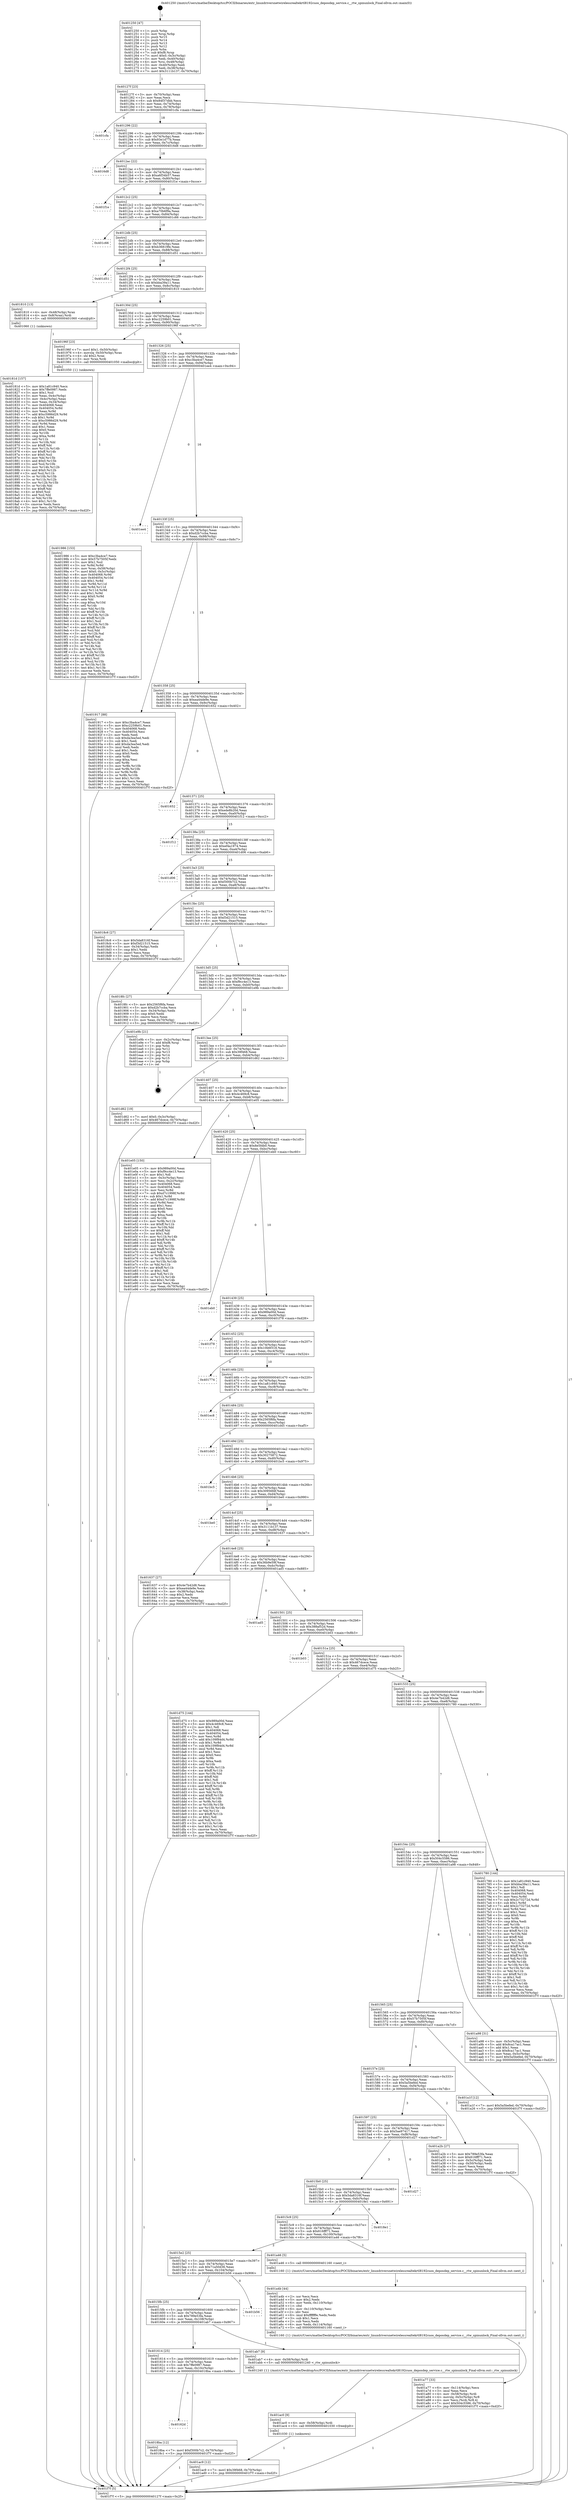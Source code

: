 digraph "0x401250" {
  label = "0x401250 (/mnt/c/Users/mathe/Desktop/tcc/POCII/binaries/extr_linuxdriversnetwirelessrealtekrtl8192cuos_deposdep_service.c__rtw_spinunlock_Final-ollvm.out::main(0))"
  labelloc = "t"
  node[shape=record]

  Entry [label="",width=0.3,height=0.3,shape=circle,fillcolor=black,style=filled]
  "0x40127f" [label="{
     0x40127f [23]\l
     | [instrs]\l
     &nbsp;&nbsp;0x40127f \<+3\>: mov -0x70(%rbp),%eax\l
     &nbsp;&nbsp;0x401282 \<+2\>: mov %eax,%ecx\l
     &nbsp;&nbsp;0x401284 \<+6\>: sub $0x84f37dbb,%ecx\l
     &nbsp;&nbsp;0x40128a \<+3\>: mov %eax,-0x74(%rbp)\l
     &nbsp;&nbsp;0x40128d \<+3\>: mov %ecx,-0x78(%rbp)\l
     &nbsp;&nbsp;0x401290 \<+6\>: je 0000000000401cfa \<main+0xaaa\>\l
  }"]
  "0x401cfa" [label="{
     0x401cfa\l
  }", style=dashed]
  "0x401296" [label="{
     0x401296 [22]\l
     | [instrs]\l
     &nbsp;&nbsp;0x401296 \<+5\>: jmp 000000000040129b \<main+0x4b\>\l
     &nbsp;&nbsp;0x40129b \<+3\>: mov -0x74(%rbp),%eax\l
     &nbsp;&nbsp;0x40129e \<+5\>: sub $0x93e1d77b,%eax\l
     &nbsp;&nbsp;0x4012a3 \<+3\>: mov %eax,-0x7c(%rbp)\l
     &nbsp;&nbsp;0x4012a6 \<+6\>: je 00000000004016d8 \<main+0x488\>\l
  }"]
  Exit [label="",width=0.3,height=0.3,shape=circle,fillcolor=black,style=filled,peripheries=2]
  "0x4016d8" [label="{
     0x4016d8\l
  }", style=dashed]
  "0x4012ac" [label="{
     0x4012ac [22]\l
     | [instrs]\l
     &nbsp;&nbsp;0x4012ac \<+5\>: jmp 00000000004012b1 \<main+0x61\>\l
     &nbsp;&nbsp;0x4012b1 \<+3\>: mov -0x74(%rbp),%eax\l
     &nbsp;&nbsp;0x4012b4 \<+5\>: sub $0xa6f34b57,%eax\l
     &nbsp;&nbsp;0x4012b9 \<+3\>: mov %eax,-0x80(%rbp)\l
     &nbsp;&nbsp;0x4012bc \<+6\>: je 0000000000401f1e \<main+0xcce\>\l
  }"]
  "0x401ac9" [label="{
     0x401ac9 [12]\l
     | [instrs]\l
     &nbsp;&nbsp;0x401ac9 \<+7\>: movl $0x39f468,-0x70(%rbp)\l
     &nbsp;&nbsp;0x401ad0 \<+5\>: jmp 0000000000401f7f \<main+0xd2f\>\l
  }"]
  "0x401f1e" [label="{
     0x401f1e\l
  }", style=dashed]
  "0x4012c2" [label="{
     0x4012c2 [25]\l
     | [instrs]\l
     &nbsp;&nbsp;0x4012c2 \<+5\>: jmp 00000000004012c7 \<main+0x77\>\l
     &nbsp;&nbsp;0x4012c7 \<+3\>: mov -0x74(%rbp),%eax\l
     &nbsp;&nbsp;0x4012ca \<+5\>: sub $0xa70b6f9a,%eax\l
     &nbsp;&nbsp;0x4012cf \<+6\>: mov %eax,-0x84(%rbp)\l
     &nbsp;&nbsp;0x4012d5 \<+6\>: je 0000000000401c66 \<main+0xa16\>\l
  }"]
  "0x401ac0" [label="{
     0x401ac0 [9]\l
     | [instrs]\l
     &nbsp;&nbsp;0x401ac0 \<+4\>: mov -0x58(%rbp),%rdi\l
     &nbsp;&nbsp;0x401ac4 \<+5\>: call 0000000000401030 \<free@plt\>\l
     | [calls]\l
     &nbsp;&nbsp;0x401030 \{1\} (unknown)\l
  }"]
  "0x401c66" [label="{
     0x401c66\l
  }", style=dashed]
  "0x4012db" [label="{
     0x4012db [25]\l
     | [instrs]\l
     &nbsp;&nbsp;0x4012db \<+5\>: jmp 00000000004012e0 \<main+0x90\>\l
     &nbsp;&nbsp;0x4012e0 \<+3\>: mov -0x74(%rbp),%eax\l
     &nbsp;&nbsp;0x4012e3 \<+5\>: sub $0xb36819fe,%eax\l
     &nbsp;&nbsp;0x4012e8 \<+6\>: mov %eax,-0x88(%rbp)\l
     &nbsp;&nbsp;0x4012ee \<+6\>: je 0000000000401d51 \<main+0xb01\>\l
  }"]
  "0x401a77" [label="{
     0x401a77 [33]\l
     | [instrs]\l
     &nbsp;&nbsp;0x401a77 \<+6\>: mov -0x114(%rbp),%ecx\l
     &nbsp;&nbsp;0x401a7d \<+3\>: imul %eax,%ecx\l
     &nbsp;&nbsp;0x401a80 \<+4\>: mov -0x58(%rbp),%rdi\l
     &nbsp;&nbsp;0x401a84 \<+4\>: movslq -0x5c(%rbp),%r8\l
     &nbsp;&nbsp;0x401a88 \<+4\>: mov %ecx,(%rdi,%r8,4)\l
     &nbsp;&nbsp;0x401a8c \<+7\>: movl $0x504c5586,-0x70(%rbp)\l
     &nbsp;&nbsp;0x401a93 \<+5\>: jmp 0000000000401f7f \<main+0xd2f\>\l
  }"]
  "0x401d51" [label="{
     0x401d51\l
  }", style=dashed]
  "0x4012f4" [label="{
     0x4012f4 [25]\l
     | [instrs]\l
     &nbsp;&nbsp;0x4012f4 \<+5\>: jmp 00000000004012f9 \<main+0xa9\>\l
     &nbsp;&nbsp;0x4012f9 \<+3\>: mov -0x74(%rbp),%eax\l
     &nbsp;&nbsp;0x4012fc \<+5\>: sub $0xbba39a11,%eax\l
     &nbsp;&nbsp;0x401301 \<+6\>: mov %eax,-0x8c(%rbp)\l
     &nbsp;&nbsp;0x401307 \<+6\>: je 0000000000401810 \<main+0x5c0\>\l
  }"]
  "0x401a4b" [label="{
     0x401a4b [44]\l
     | [instrs]\l
     &nbsp;&nbsp;0x401a4b \<+2\>: xor %ecx,%ecx\l
     &nbsp;&nbsp;0x401a4d \<+5\>: mov $0x2,%edx\l
     &nbsp;&nbsp;0x401a52 \<+6\>: mov %edx,-0x110(%rbp)\l
     &nbsp;&nbsp;0x401a58 \<+1\>: cltd\l
     &nbsp;&nbsp;0x401a59 \<+6\>: mov -0x110(%rbp),%esi\l
     &nbsp;&nbsp;0x401a5f \<+2\>: idiv %esi\l
     &nbsp;&nbsp;0x401a61 \<+6\>: imul $0xfffffffe,%edx,%edx\l
     &nbsp;&nbsp;0x401a67 \<+3\>: sub $0x1,%ecx\l
     &nbsp;&nbsp;0x401a6a \<+2\>: sub %ecx,%edx\l
     &nbsp;&nbsp;0x401a6c \<+6\>: mov %edx,-0x114(%rbp)\l
     &nbsp;&nbsp;0x401a72 \<+5\>: call 0000000000401160 \<next_i\>\l
     | [calls]\l
     &nbsp;&nbsp;0x401160 \{1\} (/mnt/c/Users/mathe/Desktop/tcc/POCII/binaries/extr_linuxdriversnetwirelessrealtekrtl8192cuos_deposdep_service.c__rtw_spinunlock_Final-ollvm.out::next_i)\l
  }"]
  "0x401810" [label="{
     0x401810 [13]\l
     | [instrs]\l
     &nbsp;&nbsp;0x401810 \<+4\>: mov -0x48(%rbp),%rax\l
     &nbsp;&nbsp;0x401814 \<+4\>: mov 0x8(%rax),%rdi\l
     &nbsp;&nbsp;0x401818 \<+5\>: call 0000000000401060 \<atoi@plt\>\l
     | [calls]\l
     &nbsp;&nbsp;0x401060 \{1\} (unknown)\l
  }"]
  "0x40130d" [label="{
     0x40130d [25]\l
     | [instrs]\l
     &nbsp;&nbsp;0x40130d \<+5\>: jmp 0000000000401312 \<main+0xc2\>\l
     &nbsp;&nbsp;0x401312 \<+3\>: mov -0x74(%rbp),%eax\l
     &nbsp;&nbsp;0x401315 \<+5\>: sub $0xc2259b01,%eax\l
     &nbsp;&nbsp;0x40131a \<+6\>: mov %eax,-0x90(%rbp)\l
     &nbsp;&nbsp;0x401320 \<+6\>: je 000000000040196f \<main+0x71f\>\l
  }"]
  "0x401986" [label="{
     0x401986 [153]\l
     | [instrs]\l
     &nbsp;&nbsp;0x401986 \<+5\>: mov $0xc3ba4ce7,%ecx\l
     &nbsp;&nbsp;0x40198b \<+5\>: mov $0x57b7505f,%edx\l
     &nbsp;&nbsp;0x401990 \<+3\>: mov $0x1,%sil\l
     &nbsp;&nbsp;0x401993 \<+3\>: xor %r8d,%r8d\l
     &nbsp;&nbsp;0x401996 \<+4\>: mov %rax,-0x58(%rbp)\l
     &nbsp;&nbsp;0x40199a \<+7\>: movl $0x0,-0x5c(%rbp)\l
     &nbsp;&nbsp;0x4019a1 \<+8\>: mov 0x404068,%r9d\l
     &nbsp;&nbsp;0x4019a9 \<+8\>: mov 0x404054,%r10d\l
     &nbsp;&nbsp;0x4019b1 \<+4\>: sub $0x1,%r8d\l
     &nbsp;&nbsp;0x4019b5 \<+3\>: mov %r9d,%r11d\l
     &nbsp;&nbsp;0x4019b8 \<+3\>: add %r8d,%r11d\l
     &nbsp;&nbsp;0x4019bb \<+4\>: imul %r11d,%r9d\l
     &nbsp;&nbsp;0x4019bf \<+4\>: and $0x1,%r9d\l
     &nbsp;&nbsp;0x4019c3 \<+4\>: cmp $0x0,%r9d\l
     &nbsp;&nbsp;0x4019c7 \<+3\>: sete %bl\l
     &nbsp;&nbsp;0x4019ca \<+4\>: cmp $0xa,%r10d\l
     &nbsp;&nbsp;0x4019ce \<+4\>: setl %r14b\l
     &nbsp;&nbsp;0x4019d2 \<+3\>: mov %bl,%r15b\l
     &nbsp;&nbsp;0x4019d5 \<+4\>: xor $0xff,%r15b\l
     &nbsp;&nbsp;0x4019d9 \<+3\>: mov %r14b,%r12b\l
     &nbsp;&nbsp;0x4019dc \<+4\>: xor $0xff,%r12b\l
     &nbsp;&nbsp;0x4019e0 \<+4\>: xor $0x1,%sil\l
     &nbsp;&nbsp;0x4019e4 \<+3\>: mov %r15b,%r13b\l
     &nbsp;&nbsp;0x4019e7 \<+4\>: and $0xff,%r13b\l
     &nbsp;&nbsp;0x4019eb \<+3\>: and %sil,%bl\l
     &nbsp;&nbsp;0x4019ee \<+3\>: mov %r12b,%al\l
     &nbsp;&nbsp;0x4019f1 \<+2\>: and $0xff,%al\l
     &nbsp;&nbsp;0x4019f3 \<+3\>: and %sil,%r14b\l
     &nbsp;&nbsp;0x4019f6 \<+3\>: or %bl,%r13b\l
     &nbsp;&nbsp;0x4019f9 \<+3\>: or %r14b,%al\l
     &nbsp;&nbsp;0x4019fc \<+3\>: xor %al,%r13b\l
     &nbsp;&nbsp;0x4019ff \<+3\>: or %r12b,%r15b\l
     &nbsp;&nbsp;0x401a02 \<+4\>: xor $0xff,%r15b\l
     &nbsp;&nbsp;0x401a06 \<+4\>: or $0x1,%sil\l
     &nbsp;&nbsp;0x401a0a \<+3\>: and %sil,%r15b\l
     &nbsp;&nbsp;0x401a0d \<+3\>: or %r15b,%r13b\l
     &nbsp;&nbsp;0x401a10 \<+4\>: test $0x1,%r13b\l
     &nbsp;&nbsp;0x401a14 \<+3\>: cmovne %edx,%ecx\l
     &nbsp;&nbsp;0x401a17 \<+3\>: mov %ecx,-0x70(%rbp)\l
     &nbsp;&nbsp;0x401a1a \<+5\>: jmp 0000000000401f7f \<main+0xd2f\>\l
  }"]
  "0x40196f" [label="{
     0x40196f [23]\l
     | [instrs]\l
     &nbsp;&nbsp;0x40196f \<+7\>: movl $0x1,-0x50(%rbp)\l
     &nbsp;&nbsp;0x401976 \<+4\>: movslq -0x50(%rbp),%rax\l
     &nbsp;&nbsp;0x40197a \<+4\>: shl $0x2,%rax\l
     &nbsp;&nbsp;0x40197e \<+3\>: mov %rax,%rdi\l
     &nbsp;&nbsp;0x401981 \<+5\>: call 0000000000401050 \<malloc@plt\>\l
     | [calls]\l
     &nbsp;&nbsp;0x401050 \{1\} (unknown)\l
  }"]
  "0x401326" [label="{
     0x401326 [25]\l
     | [instrs]\l
     &nbsp;&nbsp;0x401326 \<+5\>: jmp 000000000040132b \<main+0xdb\>\l
     &nbsp;&nbsp;0x40132b \<+3\>: mov -0x74(%rbp),%eax\l
     &nbsp;&nbsp;0x40132e \<+5\>: sub $0xc3ba4ce7,%eax\l
     &nbsp;&nbsp;0x401333 \<+6\>: mov %eax,-0x94(%rbp)\l
     &nbsp;&nbsp;0x401339 \<+6\>: je 0000000000401ee4 \<main+0xc94\>\l
  }"]
  "0x40162d" [label="{
     0x40162d\l
  }", style=dashed]
  "0x401ee4" [label="{
     0x401ee4\l
  }", style=dashed]
  "0x40133f" [label="{
     0x40133f [25]\l
     | [instrs]\l
     &nbsp;&nbsp;0x40133f \<+5\>: jmp 0000000000401344 \<main+0xf4\>\l
     &nbsp;&nbsp;0x401344 \<+3\>: mov -0x74(%rbp),%eax\l
     &nbsp;&nbsp;0x401347 \<+5\>: sub $0xd2b7ccba,%eax\l
     &nbsp;&nbsp;0x40134c \<+6\>: mov %eax,-0x98(%rbp)\l
     &nbsp;&nbsp;0x401352 \<+6\>: je 0000000000401917 \<main+0x6c7\>\l
  }"]
  "0x4018ba" [label="{
     0x4018ba [12]\l
     | [instrs]\l
     &nbsp;&nbsp;0x4018ba \<+7\>: movl $0xf300b7c2,-0x70(%rbp)\l
     &nbsp;&nbsp;0x4018c1 \<+5\>: jmp 0000000000401f7f \<main+0xd2f\>\l
  }"]
  "0x401917" [label="{
     0x401917 [88]\l
     | [instrs]\l
     &nbsp;&nbsp;0x401917 \<+5\>: mov $0xc3ba4ce7,%eax\l
     &nbsp;&nbsp;0x40191c \<+5\>: mov $0xc2259b01,%ecx\l
     &nbsp;&nbsp;0x401921 \<+7\>: mov 0x404068,%edx\l
     &nbsp;&nbsp;0x401928 \<+7\>: mov 0x404054,%esi\l
     &nbsp;&nbsp;0x40192f \<+2\>: mov %edx,%edi\l
     &nbsp;&nbsp;0x401931 \<+6\>: sub $0xda3ea5ed,%edi\l
     &nbsp;&nbsp;0x401937 \<+3\>: sub $0x1,%edi\l
     &nbsp;&nbsp;0x40193a \<+6\>: add $0xda3ea5ed,%edi\l
     &nbsp;&nbsp;0x401940 \<+3\>: imul %edi,%edx\l
     &nbsp;&nbsp;0x401943 \<+3\>: and $0x1,%edx\l
     &nbsp;&nbsp;0x401946 \<+3\>: cmp $0x0,%edx\l
     &nbsp;&nbsp;0x401949 \<+4\>: sete %r8b\l
     &nbsp;&nbsp;0x40194d \<+3\>: cmp $0xa,%esi\l
     &nbsp;&nbsp;0x401950 \<+4\>: setl %r9b\l
     &nbsp;&nbsp;0x401954 \<+3\>: mov %r8b,%r10b\l
     &nbsp;&nbsp;0x401957 \<+3\>: and %r9b,%r10b\l
     &nbsp;&nbsp;0x40195a \<+3\>: xor %r9b,%r8b\l
     &nbsp;&nbsp;0x40195d \<+3\>: or %r8b,%r10b\l
     &nbsp;&nbsp;0x401960 \<+4\>: test $0x1,%r10b\l
     &nbsp;&nbsp;0x401964 \<+3\>: cmovne %ecx,%eax\l
     &nbsp;&nbsp;0x401967 \<+3\>: mov %eax,-0x70(%rbp)\l
     &nbsp;&nbsp;0x40196a \<+5\>: jmp 0000000000401f7f \<main+0xd2f\>\l
  }"]
  "0x401358" [label="{
     0x401358 [25]\l
     | [instrs]\l
     &nbsp;&nbsp;0x401358 \<+5\>: jmp 000000000040135d \<main+0x10d\>\l
     &nbsp;&nbsp;0x40135d \<+3\>: mov -0x74(%rbp),%eax\l
     &nbsp;&nbsp;0x401360 \<+5\>: sub $0xea44de9e,%eax\l
     &nbsp;&nbsp;0x401365 \<+6\>: mov %eax,-0x9c(%rbp)\l
     &nbsp;&nbsp;0x40136b \<+6\>: je 0000000000401652 \<main+0x402\>\l
  }"]
  "0x401614" [label="{
     0x401614 [25]\l
     | [instrs]\l
     &nbsp;&nbsp;0x401614 \<+5\>: jmp 0000000000401619 \<main+0x3c9\>\l
     &nbsp;&nbsp;0x401619 \<+3\>: mov -0x74(%rbp),%eax\l
     &nbsp;&nbsp;0x40161c \<+5\>: sub $0x7ffe0987,%eax\l
     &nbsp;&nbsp;0x401621 \<+6\>: mov %eax,-0x10c(%rbp)\l
     &nbsp;&nbsp;0x401627 \<+6\>: je 00000000004018ba \<main+0x66a\>\l
  }"]
  "0x401652" [label="{
     0x401652\l
  }", style=dashed]
  "0x401371" [label="{
     0x401371 [25]\l
     | [instrs]\l
     &nbsp;&nbsp;0x401371 \<+5\>: jmp 0000000000401376 \<main+0x126\>\l
     &nbsp;&nbsp;0x401376 \<+3\>: mov -0x74(%rbp),%eax\l
     &nbsp;&nbsp;0x401379 \<+5\>: sub $0xede8b20d,%eax\l
     &nbsp;&nbsp;0x40137e \<+6\>: mov %eax,-0xa0(%rbp)\l
     &nbsp;&nbsp;0x401384 \<+6\>: je 0000000000401f12 \<main+0xcc2\>\l
  }"]
  "0x401ab7" [label="{
     0x401ab7 [9]\l
     | [instrs]\l
     &nbsp;&nbsp;0x401ab7 \<+4\>: mov -0x58(%rbp),%rdi\l
     &nbsp;&nbsp;0x401abb \<+5\>: call 0000000000401240 \<_rtw_spinunlock\>\l
     | [calls]\l
     &nbsp;&nbsp;0x401240 \{1\} (/mnt/c/Users/mathe/Desktop/tcc/POCII/binaries/extr_linuxdriversnetwirelessrealtekrtl8192cuos_deposdep_service.c__rtw_spinunlock_Final-ollvm.out::_rtw_spinunlock)\l
  }"]
  "0x401f12" [label="{
     0x401f12\l
  }", style=dashed]
  "0x40138a" [label="{
     0x40138a [25]\l
     | [instrs]\l
     &nbsp;&nbsp;0x40138a \<+5\>: jmp 000000000040138f \<main+0x13f\>\l
     &nbsp;&nbsp;0x40138f \<+3\>: mov -0x74(%rbp),%eax\l
     &nbsp;&nbsp;0x401392 \<+5\>: sub $0xef4a1974,%eax\l
     &nbsp;&nbsp;0x401397 \<+6\>: mov %eax,-0xa4(%rbp)\l
     &nbsp;&nbsp;0x40139d \<+6\>: je 0000000000401d06 \<main+0xab6\>\l
  }"]
  "0x4015fb" [label="{
     0x4015fb [25]\l
     | [instrs]\l
     &nbsp;&nbsp;0x4015fb \<+5\>: jmp 0000000000401600 \<main+0x3b0\>\l
     &nbsp;&nbsp;0x401600 \<+3\>: mov -0x74(%rbp),%eax\l
     &nbsp;&nbsp;0x401603 \<+5\>: sub $0x789e53fa,%eax\l
     &nbsp;&nbsp;0x401608 \<+6\>: mov %eax,-0x108(%rbp)\l
     &nbsp;&nbsp;0x40160e \<+6\>: je 0000000000401ab7 \<main+0x867\>\l
  }"]
  "0x401d06" [label="{
     0x401d06\l
  }", style=dashed]
  "0x4013a3" [label="{
     0x4013a3 [25]\l
     | [instrs]\l
     &nbsp;&nbsp;0x4013a3 \<+5\>: jmp 00000000004013a8 \<main+0x158\>\l
     &nbsp;&nbsp;0x4013a8 \<+3\>: mov -0x74(%rbp),%eax\l
     &nbsp;&nbsp;0x4013ab \<+5\>: sub $0xf300b7c2,%eax\l
     &nbsp;&nbsp;0x4013b0 \<+6\>: mov %eax,-0xa8(%rbp)\l
     &nbsp;&nbsp;0x4013b6 \<+6\>: je 00000000004018c6 \<main+0x676\>\l
  }"]
  "0x401b56" [label="{
     0x401b56\l
  }", style=dashed]
  "0x4018c6" [label="{
     0x4018c6 [27]\l
     | [instrs]\l
     &nbsp;&nbsp;0x4018c6 \<+5\>: mov $0x5da8316f,%eax\l
     &nbsp;&nbsp;0x4018cb \<+5\>: mov $0xf3d21515,%ecx\l
     &nbsp;&nbsp;0x4018d0 \<+3\>: mov -0x34(%rbp),%edx\l
     &nbsp;&nbsp;0x4018d3 \<+3\>: cmp $0x1,%edx\l
     &nbsp;&nbsp;0x4018d6 \<+3\>: cmovl %ecx,%eax\l
     &nbsp;&nbsp;0x4018d9 \<+3\>: mov %eax,-0x70(%rbp)\l
     &nbsp;&nbsp;0x4018dc \<+5\>: jmp 0000000000401f7f \<main+0xd2f\>\l
  }"]
  "0x4013bc" [label="{
     0x4013bc [25]\l
     | [instrs]\l
     &nbsp;&nbsp;0x4013bc \<+5\>: jmp 00000000004013c1 \<main+0x171\>\l
     &nbsp;&nbsp;0x4013c1 \<+3\>: mov -0x74(%rbp),%eax\l
     &nbsp;&nbsp;0x4013c4 \<+5\>: sub $0xf3d21515,%eax\l
     &nbsp;&nbsp;0x4013c9 \<+6\>: mov %eax,-0xac(%rbp)\l
     &nbsp;&nbsp;0x4013cf \<+6\>: je 00000000004018fc \<main+0x6ac\>\l
  }"]
  "0x4015e2" [label="{
     0x4015e2 [25]\l
     | [instrs]\l
     &nbsp;&nbsp;0x4015e2 \<+5\>: jmp 00000000004015e7 \<main+0x397\>\l
     &nbsp;&nbsp;0x4015e7 \<+3\>: mov -0x74(%rbp),%eax\l
     &nbsp;&nbsp;0x4015ea \<+5\>: sub $0x71a50d36,%eax\l
     &nbsp;&nbsp;0x4015ef \<+6\>: mov %eax,-0x104(%rbp)\l
     &nbsp;&nbsp;0x4015f5 \<+6\>: je 0000000000401b56 \<main+0x906\>\l
  }"]
  "0x4018fc" [label="{
     0x4018fc [27]\l
     | [instrs]\l
     &nbsp;&nbsp;0x4018fc \<+5\>: mov $0x2565f6fa,%eax\l
     &nbsp;&nbsp;0x401901 \<+5\>: mov $0xd2b7ccba,%ecx\l
     &nbsp;&nbsp;0x401906 \<+3\>: mov -0x34(%rbp),%edx\l
     &nbsp;&nbsp;0x401909 \<+3\>: cmp $0x0,%edx\l
     &nbsp;&nbsp;0x40190c \<+3\>: cmove %ecx,%eax\l
     &nbsp;&nbsp;0x40190f \<+3\>: mov %eax,-0x70(%rbp)\l
     &nbsp;&nbsp;0x401912 \<+5\>: jmp 0000000000401f7f \<main+0xd2f\>\l
  }"]
  "0x4013d5" [label="{
     0x4013d5 [25]\l
     | [instrs]\l
     &nbsp;&nbsp;0x4013d5 \<+5\>: jmp 00000000004013da \<main+0x18a\>\l
     &nbsp;&nbsp;0x4013da \<+3\>: mov -0x74(%rbp),%eax\l
     &nbsp;&nbsp;0x4013dd \<+5\>: sub $0xf9cc4e13,%eax\l
     &nbsp;&nbsp;0x4013e2 \<+6\>: mov %eax,-0xb0(%rbp)\l
     &nbsp;&nbsp;0x4013e8 \<+6\>: je 0000000000401e9b \<main+0xc4b\>\l
  }"]
  "0x401a46" [label="{
     0x401a46 [5]\l
     | [instrs]\l
     &nbsp;&nbsp;0x401a46 \<+5\>: call 0000000000401160 \<next_i\>\l
     | [calls]\l
     &nbsp;&nbsp;0x401160 \{1\} (/mnt/c/Users/mathe/Desktop/tcc/POCII/binaries/extr_linuxdriversnetwirelessrealtekrtl8192cuos_deposdep_service.c__rtw_spinunlock_Final-ollvm.out::next_i)\l
  }"]
  "0x401e9b" [label="{
     0x401e9b [21]\l
     | [instrs]\l
     &nbsp;&nbsp;0x401e9b \<+3\>: mov -0x2c(%rbp),%eax\l
     &nbsp;&nbsp;0x401e9e \<+7\>: add $0xf8,%rsp\l
     &nbsp;&nbsp;0x401ea5 \<+1\>: pop %rbx\l
     &nbsp;&nbsp;0x401ea6 \<+2\>: pop %r12\l
     &nbsp;&nbsp;0x401ea8 \<+2\>: pop %r13\l
     &nbsp;&nbsp;0x401eaa \<+2\>: pop %r14\l
     &nbsp;&nbsp;0x401eac \<+2\>: pop %r15\l
     &nbsp;&nbsp;0x401eae \<+1\>: pop %rbp\l
     &nbsp;&nbsp;0x401eaf \<+1\>: ret\l
  }"]
  "0x4013ee" [label="{
     0x4013ee [25]\l
     | [instrs]\l
     &nbsp;&nbsp;0x4013ee \<+5\>: jmp 00000000004013f3 \<main+0x1a3\>\l
     &nbsp;&nbsp;0x4013f3 \<+3\>: mov -0x74(%rbp),%eax\l
     &nbsp;&nbsp;0x4013f6 \<+5\>: sub $0x39f468,%eax\l
     &nbsp;&nbsp;0x4013fb \<+6\>: mov %eax,-0xb4(%rbp)\l
     &nbsp;&nbsp;0x401401 \<+6\>: je 0000000000401d62 \<main+0xb12\>\l
  }"]
  "0x4015c9" [label="{
     0x4015c9 [25]\l
     | [instrs]\l
     &nbsp;&nbsp;0x4015c9 \<+5\>: jmp 00000000004015ce \<main+0x37e\>\l
     &nbsp;&nbsp;0x4015ce \<+3\>: mov -0x74(%rbp),%eax\l
     &nbsp;&nbsp;0x4015d1 \<+5\>: sub $0x616fff71,%eax\l
     &nbsp;&nbsp;0x4015d6 \<+6\>: mov %eax,-0x100(%rbp)\l
     &nbsp;&nbsp;0x4015dc \<+6\>: je 0000000000401a46 \<main+0x7f6\>\l
  }"]
  "0x401d62" [label="{
     0x401d62 [19]\l
     | [instrs]\l
     &nbsp;&nbsp;0x401d62 \<+7\>: movl $0x0,-0x3c(%rbp)\l
     &nbsp;&nbsp;0x401d69 \<+7\>: movl $0x467dcece,-0x70(%rbp)\l
     &nbsp;&nbsp;0x401d70 \<+5\>: jmp 0000000000401f7f \<main+0xd2f\>\l
  }"]
  "0x401407" [label="{
     0x401407 [25]\l
     | [instrs]\l
     &nbsp;&nbsp;0x401407 \<+5\>: jmp 000000000040140c \<main+0x1bc\>\l
     &nbsp;&nbsp;0x40140c \<+3\>: mov -0x74(%rbp),%eax\l
     &nbsp;&nbsp;0x40140f \<+5\>: sub $0x4c469c8,%eax\l
     &nbsp;&nbsp;0x401414 \<+6\>: mov %eax,-0xb8(%rbp)\l
     &nbsp;&nbsp;0x40141a \<+6\>: je 0000000000401e05 \<main+0xbb5\>\l
  }"]
  "0x4018e1" [label="{
     0x4018e1\l
  }", style=dashed]
  "0x401e05" [label="{
     0x401e05 [150]\l
     | [instrs]\l
     &nbsp;&nbsp;0x401e05 \<+5\>: mov $0x989a00d,%eax\l
     &nbsp;&nbsp;0x401e0a \<+5\>: mov $0xf9cc4e13,%ecx\l
     &nbsp;&nbsp;0x401e0f \<+2\>: mov $0x1,%dl\l
     &nbsp;&nbsp;0x401e11 \<+3\>: mov -0x3c(%rbp),%esi\l
     &nbsp;&nbsp;0x401e14 \<+3\>: mov %esi,-0x2c(%rbp)\l
     &nbsp;&nbsp;0x401e17 \<+7\>: mov 0x404068,%esi\l
     &nbsp;&nbsp;0x401e1e \<+7\>: mov 0x404054,%edi\l
     &nbsp;&nbsp;0x401e25 \<+3\>: mov %esi,%r8d\l
     &nbsp;&nbsp;0x401e28 \<+7\>: sub $0xd7c1998f,%r8d\l
     &nbsp;&nbsp;0x401e2f \<+4\>: sub $0x1,%r8d\l
     &nbsp;&nbsp;0x401e33 \<+7\>: add $0xd7c1998f,%r8d\l
     &nbsp;&nbsp;0x401e3a \<+4\>: imul %r8d,%esi\l
     &nbsp;&nbsp;0x401e3e \<+3\>: and $0x1,%esi\l
     &nbsp;&nbsp;0x401e41 \<+3\>: cmp $0x0,%esi\l
     &nbsp;&nbsp;0x401e44 \<+4\>: sete %r9b\l
     &nbsp;&nbsp;0x401e48 \<+3\>: cmp $0xa,%edi\l
     &nbsp;&nbsp;0x401e4b \<+4\>: setl %r10b\l
     &nbsp;&nbsp;0x401e4f \<+3\>: mov %r9b,%r11b\l
     &nbsp;&nbsp;0x401e52 \<+4\>: xor $0xff,%r11b\l
     &nbsp;&nbsp;0x401e56 \<+3\>: mov %r10b,%bl\l
     &nbsp;&nbsp;0x401e59 \<+3\>: xor $0xff,%bl\l
     &nbsp;&nbsp;0x401e5c \<+3\>: xor $0x1,%dl\l
     &nbsp;&nbsp;0x401e5f \<+3\>: mov %r11b,%r14b\l
     &nbsp;&nbsp;0x401e62 \<+4\>: and $0xff,%r14b\l
     &nbsp;&nbsp;0x401e66 \<+3\>: and %dl,%r9b\l
     &nbsp;&nbsp;0x401e69 \<+3\>: mov %bl,%r15b\l
     &nbsp;&nbsp;0x401e6c \<+4\>: and $0xff,%r15b\l
     &nbsp;&nbsp;0x401e70 \<+3\>: and %dl,%r10b\l
     &nbsp;&nbsp;0x401e73 \<+3\>: or %r9b,%r14b\l
     &nbsp;&nbsp;0x401e76 \<+3\>: or %r10b,%r15b\l
     &nbsp;&nbsp;0x401e79 \<+3\>: xor %r15b,%r14b\l
     &nbsp;&nbsp;0x401e7c \<+3\>: or %bl,%r11b\l
     &nbsp;&nbsp;0x401e7f \<+4\>: xor $0xff,%r11b\l
     &nbsp;&nbsp;0x401e83 \<+3\>: or $0x1,%dl\l
     &nbsp;&nbsp;0x401e86 \<+3\>: and %dl,%r11b\l
     &nbsp;&nbsp;0x401e89 \<+3\>: or %r11b,%r14b\l
     &nbsp;&nbsp;0x401e8c \<+4\>: test $0x1,%r14b\l
     &nbsp;&nbsp;0x401e90 \<+3\>: cmovne %ecx,%eax\l
     &nbsp;&nbsp;0x401e93 \<+3\>: mov %eax,-0x70(%rbp)\l
     &nbsp;&nbsp;0x401e96 \<+5\>: jmp 0000000000401f7f \<main+0xd2f\>\l
  }"]
  "0x401420" [label="{
     0x401420 [25]\l
     | [instrs]\l
     &nbsp;&nbsp;0x401420 \<+5\>: jmp 0000000000401425 \<main+0x1d5\>\l
     &nbsp;&nbsp;0x401425 \<+3\>: mov -0x74(%rbp),%eax\l
     &nbsp;&nbsp;0x401428 \<+5\>: sub $0x8e5fdb0,%eax\l
     &nbsp;&nbsp;0x40142d \<+6\>: mov %eax,-0xbc(%rbp)\l
     &nbsp;&nbsp;0x401433 \<+6\>: je 0000000000401eb0 \<main+0xc60\>\l
  }"]
  "0x4015b0" [label="{
     0x4015b0 [25]\l
     | [instrs]\l
     &nbsp;&nbsp;0x4015b0 \<+5\>: jmp 00000000004015b5 \<main+0x365\>\l
     &nbsp;&nbsp;0x4015b5 \<+3\>: mov -0x74(%rbp),%eax\l
     &nbsp;&nbsp;0x4015b8 \<+5\>: sub $0x5da8316f,%eax\l
     &nbsp;&nbsp;0x4015bd \<+6\>: mov %eax,-0xfc(%rbp)\l
     &nbsp;&nbsp;0x4015c3 \<+6\>: je 00000000004018e1 \<main+0x691\>\l
  }"]
  "0x401eb0" [label="{
     0x401eb0\l
  }", style=dashed]
  "0x401439" [label="{
     0x401439 [25]\l
     | [instrs]\l
     &nbsp;&nbsp;0x401439 \<+5\>: jmp 000000000040143e \<main+0x1ee\>\l
     &nbsp;&nbsp;0x40143e \<+3\>: mov -0x74(%rbp),%eax\l
     &nbsp;&nbsp;0x401441 \<+5\>: sub $0x989a00d,%eax\l
     &nbsp;&nbsp;0x401446 \<+6\>: mov %eax,-0xc0(%rbp)\l
     &nbsp;&nbsp;0x40144c \<+6\>: je 0000000000401f78 \<main+0xd28\>\l
  }"]
  "0x401d27" [label="{
     0x401d27\l
  }", style=dashed]
  "0x401f78" [label="{
     0x401f78\l
  }", style=dashed]
  "0x401452" [label="{
     0x401452 [25]\l
     | [instrs]\l
     &nbsp;&nbsp;0x401452 \<+5\>: jmp 0000000000401457 \<main+0x207\>\l
     &nbsp;&nbsp;0x401457 \<+3\>: mov -0x74(%rbp),%eax\l
     &nbsp;&nbsp;0x40145a \<+5\>: sub $0x10b6f318,%eax\l
     &nbsp;&nbsp;0x40145f \<+6\>: mov %eax,-0xc4(%rbp)\l
     &nbsp;&nbsp;0x401465 \<+6\>: je 0000000000401774 \<main+0x524\>\l
  }"]
  "0x401597" [label="{
     0x401597 [25]\l
     | [instrs]\l
     &nbsp;&nbsp;0x401597 \<+5\>: jmp 000000000040159c \<main+0x34c\>\l
     &nbsp;&nbsp;0x40159c \<+3\>: mov -0x74(%rbp),%eax\l
     &nbsp;&nbsp;0x40159f \<+5\>: sub $0x5ae97417,%eax\l
     &nbsp;&nbsp;0x4015a4 \<+6\>: mov %eax,-0xf8(%rbp)\l
     &nbsp;&nbsp;0x4015aa \<+6\>: je 0000000000401d27 \<main+0xad7\>\l
  }"]
  "0x401774" [label="{
     0x401774\l
  }", style=dashed]
  "0x40146b" [label="{
     0x40146b [25]\l
     | [instrs]\l
     &nbsp;&nbsp;0x40146b \<+5\>: jmp 0000000000401470 \<main+0x220\>\l
     &nbsp;&nbsp;0x401470 \<+3\>: mov -0x74(%rbp),%eax\l
     &nbsp;&nbsp;0x401473 \<+5\>: sub $0x1a81c940,%eax\l
     &nbsp;&nbsp;0x401478 \<+6\>: mov %eax,-0xc8(%rbp)\l
     &nbsp;&nbsp;0x40147e \<+6\>: je 0000000000401ec8 \<main+0xc78\>\l
  }"]
  "0x401a2b" [label="{
     0x401a2b [27]\l
     | [instrs]\l
     &nbsp;&nbsp;0x401a2b \<+5\>: mov $0x789e53fa,%eax\l
     &nbsp;&nbsp;0x401a30 \<+5\>: mov $0x616fff71,%ecx\l
     &nbsp;&nbsp;0x401a35 \<+3\>: mov -0x5c(%rbp),%edx\l
     &nbsp;&nbsp;0x401a38 \<+3\>: cmp -0x50(%rbp),%edx\l
     &nbsp;&nbsp;0x401a3b \<+3\>: cmovl %ecx,%eax\l
     &nbsp;&nbsp;0x401a3e \<+3\>: mov %eax,-0x70(%rbp)\l
     &nbsp;&nbsp;0x401a41 \<+5\>: jmp 0000000000401f7f \<main+0xd2f\>\l
  }"]
  "0x401ec8" [label="{
     0x401ec8\l
  }", style=dashed]
  "0x401484" [label="{
     0x401484 [25]\l
     | [instrs]\l
     &nbsp;&nbsp;0x401484 \<+5\>: jmp 0000000000401489 \<main+0x239\>\l
     &nbsp;&nbsp;0x401489 \<+3\>: mov -0x74(%rbp),%eax\l
     &nbsp;&nbsp;0x40148c \<+5\>: sub $0x2565f6fa,%eax\l
     &nbsp;&nbsp;0x401491 \<+6\>: mov %eax,-0xcc(%rbp)\l
     &nbsp;&nbsp;0x401497 \<+6\>: je 0000000000401d45 \<main+0xaf5\>\l
  }"]
  "0x40157e" [label="{
     0x40157e [25]\l
     | [instrs]\l
     &nbsp;&nbsp;0x40157e \<+5\>: jmp 0000000000401583 \<main+0x333\>\l
     &nbsp;&nbsp;0x401583 \<+3\>: mov -0x74(%rbp),%eax\l
     &nbsp;&nbsp;0x401586 \<+5\>: sub $0x5a5befed,%eax\l
     &nbsp;&nbsp;0x40158b \<+6\>: mov %eax,-0xf4(%rbp)\l
     &nbsp;&nbsp;0x401591 \<+6\>: je 0000000000401a2b \<main+0x7db\>\l
  }"]
  "0x401d45" [label="{
     0x401d45\l
  }", style=dashed]
  "0x40149d" [label="{
     0x40149d [25]\l
     | [instrs]\l
     &nbsp;&nbsp;0x40149d \<+5\>: jmp 00000000004014a2 \<main+0x252\>\l
     &nbsp;&nbsp;0x4014a2 \<+3\>: mov -0x74(%rbp),%eax\l
     &nbsp;&nbsp;0x4014a5 \<+5\>: sub $0x30275872,%eax\l
     &nbsp;&nbsp;0x4014aa \<+6\>: mov %eax,-0xd0(%rbp)\l
     &nbsp;&nbsp;0x4014b0 \<+6\>: je 0000000000401bc5 \<main+0x975\>\l
  }"]
  "0x401a1f" [label="{
     0x401a1f [12]\l
     | [instrs]\l
     &nbsp;&nbsp;0x401a1f \<+7\>: movl $0x5a5befed,-0x70(%rbp)\l
     &nbsp;&nbsp;0x401a26 \<+5\>: jmp 0000000000401f7f \<main+0xd2f\>\l
  }"]
  "0x401bc5" [label="{
     0x401bc5\l
  }", style=dashed]
  "0x4014b6" [label="{
     0x4014b6 [25]\l
     | [instrs]\l
     &nbsp;&nbsp;0x4014b6 \<+5\>: jmp 00000000004014bb \<main+0x26b\>\l
     &nbsp;&nbsp;0x4014bb \<+3\>: mov -0x74(%rbp),%eax\l
     &nbsp;&nbsp;0x4014be \<+5\>: sub $0x30956fdf,%eax\l
     &nbsp;&nbsp;0x4014c3 \<+6\>: mov %eax,-0xd4(%rbp)\l
     &nbsp;&nbsp;0x4014c9 \<+6\>: je 0000000000401be0 \<main+0x990\>\l
  }"]
  "0x401565" [label="{
     0x401565 [25]\l
     | [instrs]\l
     &nbsp;&nbsp;0x401565 \<+5\>: jmp 000000000040156a \<main+0x31a\>\l
     &nbsp;&nbsp;0x40156a \<+3\>: mov -0x74(%rbp),%eax\l
     &nbsp;&nbsp;0x40156d \<+5\>: sub $0x57b7505f,%eax\l
     &nbsp;&nbsp;0x401572 \<+6\>: mov %eax,-0xf0(%rbp)\l
     &nbsp;&nbsp;0x401578 \<+6\>: je 0000000000401a1f \<main+0x7cf\>\l
  }"]
  "0x401be0" [label="{
     0x401be0\l
  }", style=dashed]
  "0x4014cf" [label="{
     0x4014cf [25]\l
     | [instrs]\l
     &nbsp;&nbsp;0x4014cf \<+5\>: jmp 00000000004014d4 \<main+0x284\>\l
     &nbsp;&nbsp;0x4014d4 \<+3\>: mov -0x74(%rbp),%eax\l
     &nbsp;&nbsp;0x4014d7 \<+5\>: sub $0x3111b137,%eax\l
     &nbsp;&nbsp;0x4014dc \<+6\>: mov %eax,-0xd8(%rbp)\l
     &nbsp;&nbsp;0x4014e2 \<+6\>: je 0000000000401637 \<main+0x3e7\>\l
  }"]
  "0x401a98" [label="{
     0x401a98 [31]\l
     | [instrs]\l
     &nbsp;&nbsp;0x401a98 \<+3\>: mov -0x5c(%rbp),%eax\l
     &nbsp;&nbsp;0x401a9b \<+5\>: add $0x8ca17ac1,%eax\l
     &nbsp;&nbsp;0x401aa0 \<+3\>: add $0x1,%eax\l
     &nbsp;&nbsp;0x401aa3 \<+5\>: sub $0x8ca17ac1,%eax\l
     &nbsp;&nbsp;0x401aa8 \<+3\>: mov %eax,-0x5c(%rbp)\l
     &nbsp;&nbsp;0x401aab \<+7\>: movl $0x5a5befed,-0x70(%rbp)\l
     &nbsp;&nbsp;0x401ab2 \<+5\>: jmp 0000000000401f7f \<main+0xd2f\>\l
  }"]
  "0x401637" [label="{
     0x401637 [27]\l
     | [instrs]\l
     &nbsp;&nbsp;0x401637 \<+5\>: mov $0x4e7b42d8,%eax\l
     &nbsp;&nbsp;0x40163c \<+5\>: mov $0xea44de9e,%ecx\l
     &nbsp;&nbsp;0x401641 \<+3\>: mov -0x38(%rbp),%edx\l
     &nbsp;&nbsp;0x401644 \<+3\>: cmp $0x2,%edx\l
     &nbsp;&nbsp;0x401647 \<+3\>: cmovne %ecx,%eax\l
     &nbsp;&nbsp;0x40164a \<+3\>: mov %eax,-0x70(%rbp)\l
     &nbsp;&nbsp;0x40164d \<+5\>: jmp 0000000000401f7f \<main+0xd2f\>\l
  }"]
  "0x4014e8" [label="{
     0x4014e8 [25]\l
     | [instrs]\l
     &nbsp;&nbsp;0x4014e8 \<+5\>: jmp 00000000004014ed \<main+0x29d\>\l
     &nbsp;&nbsp;0x4014ed \<+3\>: mov -0x74(%rbp),%eax\l
     &nbsp;&nbsp;0x4014f0 \<+5\>: sub $0x36b9e59f,%eax\l
     &nbsp;&nbsp;0x4014f5 \<+6\>: mov %eax,-0xdc(%rbp)\l
     &nbsp;&nbsp;0x4014fb \<+6\>: je 0000000000401ad5 \<main+0x885\>\l
  }"]
  "0x401f7f" [label="{
     0x401f7f [5]\l
     | [instrs]\l
     &nbsp;&nbsp;0x401f7f \<+5\>: jmp 000000000040127f \<main+0x2f\>\l
  }"]
  "0x401250" [label="{
     0x401250 [47]\l
     | [instrs]\l
     &nbsp;&nbsp;0x401250 \<+1\>: push %rbp\l
     &nbsp;&nbsp;0x401251 \<+3\>: mov %rsp,%rbp\l
     &nbsp;&nbsp;0x401254 \<+2\>: push %r15\l
     &nbsp;&nbsp;0x401256 \<+2\>: push %r14\l
     &nbsp;&nbsp;0x401258 \<+2\>: push %r13\l
     &nbsp;&nbsp;0x40125a \<+2\>: push %r12\l
     &nbsp;&nbsp;0x40125c \<+1\>: push %rbx\l
     &nbsp;&nbsp;0x40125d \<+7\>: sub $0xf8,%rsp\l
     &nbsp;&nbsp;0x401264 \<+7\>: movl $0x0,-0x3c(%rbp)\l
     &nbsp;&nbsp;0x40126b \<+3\>: mov %edi,-0x40(%rbp)\l
     &nbsp;&nbsp;0x40126e \<+4\>: mov %rsi,-0x48(%rbp)\l
     &nbsp;&nbsp;0x401272 \<+3\>: mov -0x40(%rbp),%edi\l
     &nbsp;&nbsp;0x401275 \<+3\>: mov %edi,-0x38(%rbp)\l
     &nbsp;&nbsp;0x401278 \<+7\>: movl $0x3111b137,-0x70(%rbp)\l
  }"]
  "0x40181d" [label="{
     0x40181d [157]\l
     | [instrs]\l
     &nbsp;&nbsp;0x40181d \<+5\>: mov $0x1a81c940,%ecx\l
     &nbsp;&nbsp;0x401822 \<+5\>: mov $0x7ffe0987,%edx\l
     &nbsp;&nbsp;0x401827 \<+3\>: mov $0x1,%sil\l
     &nbsp;&nbsp;0x40182a \<+3\>: mov %eax,-0x4c(%rbp)\l
     &nbsp;&nbsp;0x40182d \<+3\>: mov -0x4c(%rbp),%eax\l
     &nbsp;&nbsp;0x401830 \<+3\>: mov %eax,-0x34(%rbp)\l
     &nbsp;&nbsp;0x401833 \<+7\>: mov 0x404068,%eax\l
     &nbsp;&nbsp;0x40183a \<+8\>: mov 0x404054,%r8d\l
     &nbsp;&nbsp;0x401842 \<+3\>: mov %eax,%r9d\l
     &nbsp;&nbsp;0x401845 \<+7\>: add $0xc5986d29,%r9d\l
     &nbsp;&nbsp;0x40184c \<+4\>: sub $0x1,%r9d\l
     &nbsp;&nbsp;0x401850 \<+7\>: sub $0xc5986d29,%r9d\l
     &nbsp;&nbsp;0x401857 \<+4\>: imul %r9d,%eax\l
     &nbsp;&nbsp;0x40185b \<+3\>: and $0x1,%eax\l
     &nbsp;&nbsp;0x40185e \<+3\>: cmp $0x0,%eax\l
     &nbsp;&nbsp;0x401861 \<+4\>: sete %r10b\l
     &nbsp;&nbsp;0x401865 \<+4\>: cmp $0xa,%r8d\l
     &nbsp;&nbsp;0x401869 \<+4\>: setl %r11b\l
     &nbsp;&nbsp;0x40186d \<+3\>: mov %r10b,%bl\l
     &nbsp;&nbsp;0x401870 \<+3\>: xor $0xff,%bl\l
     &nbsp;&nbsp;0x401873 \<+3\>: mov %r11b,%r14b\l
     &nbsp;&nbsp;0x401876 \<+4\>: xor $0xff,%r14b\l
     &nbsp;&nbsp;0x40187a \<+4\>: xor $0x0,%sil\l
     &nbsp;&nbsp;0x40187e \<+3\>: mov %bl,%r15b\l
     &nbsp;&nbsp;0x401881 \<+4\>: and $0x0,%r15b\l
     &nbsp;&nbsp;0x401885 \<+3\>: and %sil,%r10b\l
     &nbsp;&nbsp;0x401888 \<+3\>: mov %r14b,%r12b\l
     &nbsp;&nbsp;0x40188b \<+4\>: and $0x0,%r12b\l
     &nbsp;&nbsp;0x40188f \<+3\>: and %sil,%r11b\l
     &nbsp;&nbsp;0x401892 \<+3\>: or %r10b,%r15b\l
     &nbsp;&nbsp;0x401895 \<+3\>: or %r11b,%r12b\l
     &nbsp;&nbsp;0x401898 \<+3\>: xor %r12b,%r15b\l
     &nbsp;&nbsp;0x40189b \<+3\>: or %r14b,%bl\l
     &nbsp;&nbsp;0x40189e \<+3\>: xor $0xff,%bl\l
     &nbsp;&nbsp;0x4018a1 \<+4\>: or $0x0,%sil\l
     &nbsp;&nbsp;0x4018a5 \<+3\>: and %sil,%bl\l
     &nbsp;&nbsp;0x4018a8 \<+3\>: or %bl,%r15b\l
     &nbsp;&nbsp;0x4018ab \<+4\>: test $0x1,%r15b\l
     &nbsp;&nbsp;0x4018af \<+3\>: cmovne %edx,%ecx\l
     &nbsp;&nbsp;0x4018b2 \<+3\>: mov %ecx,-0x70(%rbp)\l
     &nbsp;&nbsp;0x4018b5 \<+5\>: jmp 0000000000401f7f \<main+0xd2f\>\l
  }"]
  "0x401ad5" [label="{
     0x401ad5\l
  }", style=dashed]
  "0x401501" [label="{
     0x401501 [25]\l
     | [instrs]\l
     &nbsp;&nbsp;0x401501 \<+5\>: jmp 0000000000401506 \<main+0x2b6\>\l
     &nbsp;&nbsp;0x401506 \<+3\>: mov -0x74(%rbp),%eax\l
     &nbsp;&nbsp;0x401509 \<+5\>: sub $0x388af52d,%eax\l
     &nbsp;&nbsp;0x40150e \<+6\>: mov %eax,-0xe0(%rbp)\l
     &nbsp;&nbsp;0x401514 \<+6\>: je 0000000000401b03 \<main+0x8b3\>\l
  }"]
  "0x40154c" [label="{
     0x40154c [25]\l
     | [instrs]\l
     &nbsp;&nbsp;0x40154c \<+5\>: jmp 0000000000401551 \<main+0x301\>\l
     &nbsp;&nbsp;0x401551 \<+3\>: mov -0x74(%rbp),%eax\l
     &nbsp;&nbsp;0x401554 \<+5\>: sub $0x504c5586,%eax\l
     &nbsp;&nbsp;0x401559 \<+6\>: mov %eax,-0xec(%rbp)\l
     &nbsp;&nbsp;0x40155f \<+6\>: je 0000000000401a98 \<main+0x848\>\l
  }"]
  "0x401b03" [label="{
     0x401b03\l
  }", style=dashed]
  "0x40151a" [label="{
     0x40151a [25]\l
     | [instrs]\l
     &nbsp;&nbsp;0x40151a \<+5\>: jmp 000000000040151f \<main+0x2cf\>\l
     &nbsp;&nbsp;0x40151f \<+3\>: mov -0x74(%rbp),%eax\l
     &nbsp;&nbsp;0x401522 \<+5\>: sub $0x467dcece,%eax\l
     &nbsp;&nbsp;0x401527 \<+6\>: mov %eax,-0xe4(%rbp)\l
     &nbsp;&nbsp;0x40152d \<+6\>: je 0000000000401d75 \<main+0xb25\>\l
  }"]
  "0x401780" [label="{
     0x401780 [144]\l
     | [instrs]\l
     &nbsp;&nbsp;0x401780 \<+5\>: mov $0x1a81c940,%eax\l
     &nbsp;&nbsp;0x401785 \<+5\>: mov $0xbba39a11,%ecx\l
     &nbsp;&nbsp;0x40178a \<+2\>: mov $0x1,%dl\l
     &nbsp;&nbsp;0x40178c \<+7\>: mov 0x404068,%esi\l
     &nbsp;&nbsp;0x401793 \<+7\>: mov 0x404054,%edi\l
     &nbsp;&nbsp;0x40179a \<+3\>: mov %esi,%r8d\l
     &nbsp;&nbsp;0x40179d \<+7\>: sub $0x2c73272d,%r8d\l
     &nbsp;&nbsp;0x4017a4 \<+4\>: sub $0x1,%r8d\l
     &nbsp;&nbsp;0x4017a8 \<+7\>: add $0x2c73272d,%r8d\l
     &nbsp;&nbsp;0x4017af \<+4\>: imul %r8d,%esi\l
     &nbsp;&nbsp;0x4017b3 \<+3\>: and $0x1,%esi\l
     &nbsp;&nbsp;0x4017b6 \<+3\>: cmp $0x0,%esi\l
     &nbsp;&nbsp;0x4017b9 \<+4\>: sete %r9b\l
     &nbsp;&nbsp;0x4017bd \<+3\>: cmp $0xa,%edi\l
     &nbsp;&nbsp;0x4017c0 \<+4\>: setl %r10b\l
     &nbsp;&nbsp;0x4017c4 \<+3\>: mov %r9b,%r11b\l
     &nbsp;&nbsp;0x4017c7 \<+4\>: xor $0xff,%r11b\l
     &nbsp;&nbsp;0x4017cb \<+3\>: mov %r10b,%bl\l
     &nbsp;&nbsp;0x4017ce \<+3\>: xor $0xff,%bl\l
     &nbsp;&nbsp;0x4017d1 \<+3\>: xor $0x1,%dl\l
     &nbsp;&nbsp;0x4017d4 \<+3\>: mov %r11b,%r14b\l
     &nbsp;&nbsp;0x4017d7 \<+4\>: and $0xff,%r14b\l
     &nbsp;&nbsp;0x4017db \<+3\>: and %dl,%r9b\l
     &nbsp;&nbsp;0x4017de \<+3\>: mov %bl,%r15b\l
     &nbsp;&nbsp;0x4017e1 \<+4\>: and $0xff,%r15b\l
     &nbsp;&nbsp;0x4017e5 \<+3\>: and %dl,%r10b\l
     &nbsp;&nbsp;0x4017e8 \<+3\>: or %r9b,%r14b\l
     &nbsp;&nbsp;0x4017eb \<+3\>: or %r10b,%r15b\l
     &nbsp;&nbsp;0x4017ee \<+3\>: xor %r15b,%r14b\l
     &nbsp;&nbsp;0x4017f1 \<+3\>: or %bl,%r11b\l
     &nbsp;&nbsp;0x4017f4 \<+4\>: xor $0xff,%r11b\l
     &nbsp;&nbsp;0x4017f8 \<+3\>: or $0x1,%dl\l
     &nbsp;&nbsp;0x4017fb \<+3\>: and %dl,%r11b\l
     &nbsp;&nbsp;0x4017fe \<+3\>: or %r11b,%r14b\l
     &nbsp;&nbsp;0x401801 \<+4\>: test $0x1,%r14b\l
     &nbsp;&nbsp;0x401805 \<+3\>: cmovne %ecx,%eax\l
     &nbsp;&nbsp;0x401808 \<+3\>: mov %eax,-0x70(%rbp)\l
     &nbsp;&nbsp;0x40180b \<+5\>: jmp 0000000000401f7f \<main+0xd2f\>\l
  }"]
  "0x401d75" [label="{
     0x401d75 [144]\l
     | [instrs]\l
     &nbsp;&nbsp;0x401d75 \<+5\>: mov $0x989a00d,%eax\l
     &nbsp;&nbsp;0x401d7a \<+5\>: mov $0x4c469c8,%ecx\l
     &nbsp;&nbsp;0x401d7f \<+2\>: mov $0x1,%dl\l
     &nbsp;&nbsp;0x401d81 \<+7\>: mov 0x404068,%esi\l
     &nbsp;&nbsp;0x401d88 \<+7\>: mov 0x404054,%edi\l
     &nbsp;&nbsp;0x401d8f \<+3\>: mov %esi,%r8d\l
     &nbsp;&nbsp;0x401d92 \<+7\>: add $0x109f84d4,%r8d\l
     &nbsp;&nbsp;0x401d99 \<+4\>: sub $0x1,%r8d\l
     &nbsp;&nbsp;0x401d9d \<+7\>: sub $0x109f84d4,%r8d\l
     &nbsp;&nbsp;0x401da4 \<+4\>: imul %r8d,%esi\l
     &nbsp;&nbsp;0x401da8 \<+3\>: and $0x1,%esi\l
     &nbsp;&nbsp;0x401dab \<+3\>: cmp $0x0,%esi\l
     &nbsp;&nbsp;0x401dae \<+4\>: sete %r9b\l
     &nbsp;&nbsp;0x401db2 \<+3\>: cmp $0xa,%edi\l
     &nbsp;&nbsp;0x401db5 \<+4\>: setl %r10b\l
     &nbsp;&nbsp;0x401db9 \<+3\>: mov %r9b,%r11b\l
     &nbsp;&nbsp;0x401dbc \<+4\>: xor $0xff,%r11b\l
     &nbsp;&nbsp;0x401dc0 \<+3\>: mov %r10b,%bl\l
     &nbsp;&nbsp;0x401dc3 \<+3\>: xor $0xff,%bl\l
     &nbsp;&nbsp;0x401dc6 \<+3\>: xor $0x1,%dl\l
     &nbsp;&nbsp;0x401dc9 \<+3\>: mov %r11b,%r14b\l
     &nbsp;&nbsp;0x401dcc \<+4\>: and $0xff,%r14b\l
     &nbsp;&nbsp;0x401dd0 \<+3\>: and %dl,%r9b\l
     &nbsp;&nbsp;0x401dd3 \<+3\>: mov %bl,%r15b\l
     &nbsp;&nbsp;0x401dd6 \<+4\>: and $0xff,%r15b\l
     &nbsp;&nbsp;0x401dda \<+3\>: and %dl,%r10b\l
     &nbsp;&nbsp;0x401ddd \<+3\>: or %r9b,%r14b\l
     &nbsp;&nbsp;0x401de0 \<+3\>: or %r10b,%r15b\l
     &nbsp;&nbsp;0x401de3 \<+3\>: xor %r15b,%r14b\l
     &nbsp;&nbsp;0x401de6 \<+3\>: or %bl,%r11b\l
     &nbsp;&nbsp;0x401de9 \<+4\>: xor $0xff,%r11b\l
     &nbsp;&nbsp;0x401ded \<+3\>: or $0x1,%dl\l
     &nbsp;&nbsp;0x401df0 \<+3\>: and %dl,%r11b\l
     &nbsp;&nbsp;0x401df3 \<+3\>: or %r11b,%r14b\l
     &nbsp;&nbsp;0x401df6 \<+4\>: test $0x1,%r14b\l
     &nbsp;&nbsp;0x401dfa \<+3\>: cmovne %ecx,%eax\l
     &nbsp;&nbsp;0x401dfd \<+3\>: mov %eax,-0x70(%rbp)\l
     &nbsp;&nbsp;0x401e00 \<+5\>: jmp 0000000000401f7f \<main+0xd2f\>\l
  }"]
  "0x401533" [label="{
     0x401533 [25]\l
     | [instrs]\l
     &nbsp;&nbsp;0x401533 \<+5\>: jmp 0000000000401538 \<main+0x2e8\>\l
     &nbsp;&nbsp;0x401538 \<+3\>: mov -0x74(%rbp),%eax\l
     &nbsp;&nbsp;0x40153b \<+5\>: sub $0x4e7b42d8,%eax\l
     &nbsp;&nbsp;0x401540 \<+6\>: mov %eax,-0xe8(%rbp)\l
     &nbsp;&nbsp;0x401546 \<+6\>: je 0000000000401780 \<main+0x530\>\l
  }"]
  Entry -> "0x401250" [label=" 1"]
  "0x40127f" -> "0x401cfa" [label=" 0"]
  "0x40127f" -> "0x401296" [label=" 18"]
  "0x401e9b" -> Exit [label=" 1"]
  "0x401296" -> "0x4016d8" [label=" 0"]
  "0x401296" -> "0x4012ac" [label=" 18"]
  "0x401e05" -> "0x401f7f" [label=" 1"]
  "0x4012ac" -> "0x401f1e" [label=" 0"]
  "0x4012ac" -> "0x4012c2" [label=" 18"]
  "0x401d75" -> "0x401f7f" [label=" 1"]
  "0x4012c2" -> "0x401c66" [label=" 0"]
  "0x4012c2" -> "0x4012db" [label=" 18"]
  "0x401d62" -> "0x401f7f" [label=" 1"]
  "0x4012db" -> "0x401d51" [label=" 0"]
  "0x4012db" -> "0x4012f4" [label=" 18"]
  "0x401ac9" -> "0x401f7f" [label=" 1"]
  "0x4012f4" -> "0x401810" [label=" 1"]
  "0x4012f4" -> "0x40130d" [label=" 17"]
  "0x401ac0" -> "0x401ac9" [label=" 1"]
  "0x40130d" -> "0x40196f" [label=" 1"]
  "0x40130d" -> "0x401326" [label=" 16"]
  "0x401ab7" -> "0x401ac0" [label=" 1"]
  "0x401326" -> "0x401ee4" [label=" 0"]
  "0x401326" -> "0x40133f" [label=" 16"]
  "0x401a98" -> "0x401f7f" [label=" 1"]
  "0x40133f" -> "0x401917" [label=" 1"]
  "0x40133f" -> "0x401358" [label=" 15"]
  "0x401a77" -> "0x401f7f" [label=" 1"]
  "0x401358" -> "0x401652" [label=" 0"]
  "0x401358" -> "0x401371" [label=" 15"]
  "0x401a46" -> "0x401a4b" [label=" 1"]
  "0x401371" -> "0x401f12" [label=" 0"]
  "0x401371" -> "0x40138a" [label=" 15"]
  "0x401a2b" -> "0x401f7f" [label=" 2"]
  "0x40138a" -> "0x401d06" [label=" 0"]
  "0x40138a" -> "0x4013a3" [label=" 15"]
  "0x401986" -> "0x401f7f" [label=" 1"]
  "0x4013a3" -> "0x4018c6" [label=" 1"]
  "0x4013a3" -> "0x4013bc" [label=" 14"]
  "0x40196f" -> "0x401986" [label=" 1"]
  "0x4013bc" -> "0x4018fc" [label=" 1"]
  "0x4013bc" -> "0x4013d5" [label=" 13"]
  "0x4018fc" -> "0x401f7f" [label=" 1"]
  "0x4013d5" -> "0x401e9b" [label=" 1"]
  "0x4013d5" -> "0x4013ee" [label=" 12"]
  "0x4018c6" -> "0x401f7f" [label=" 1"]
  "0x4013ee" -> "0x401d62" [label=" 1"]
  "0x4013ee" -> "0x401407" [label=" 11"]
  "0x401614" -> "0x40162d" [label=" 0"]
  "0x401407" -> "0x401e05" [label=" 1"]
  "0x401407" -> "0x401420" [label=" 10"]
  "0x401614" -> "0x4018ba" [label=" 1"]
  "0x401420" -> "0x401eb0" [label=" 0"]
  "0x401420" -> "0x401439" [label=" 10"]
  "0x4015fb" -> "0x401614" [label=" 1"]
  "0x401439" -> "0x401f78" [label=" 0"]
  "0x401439" -> "0x401452" [label=" 10"]
  "0x4015fb" -> "0x401ab7" [label=" 1"]
  "0x401452" -> "0x401774" [label=" 0"]
  "0x401452" -> "0x40146b" [label=" 10"]
  "0x4015e2" -> "0x4015fb" [label=" 2"]
  "0x40146b" -> "0x401ec8" [label=" 0"]
  "0x40146b" -> "0x401484" [label=" 10"]
  "0x4015e2" -> "0x401b56" [label=" 0"]
  "0x401484" -> "0x401d45" [label=" 0"]
  "0x401484" -> "0x40149d" [label=" 10"]
  "0x4015c9" -> "0x4015e2" [label=" 2"]
  "0x40149d" -> "0x401bc5" [label=" 0"]
  "0x40149d" -> "0x4014b6" [label=" 10"]
  "0x4015c9" -> "0x401a46" [label=" 1"]
  "0x4014b6" -> "0x401be0" [label=" 0"]
  "0x4014b6" -> "0x4014cf" [label=" 10"]
  "0x4015b0" -> "0x4015c9" [label=" 3"]
  "0x4014cf" -> "0x401637" [label=" 1"]
  "0x4014cf" -> "0x4014e8" [label=" 9"]
  "0x401637" -> "0x401f7f" [label=" 1"]
  "0x401250" -> "0x40127f" [label=" 1"]
  "0x401f7f" -> "0x40127f" [label=" 17"]
  "0x4015b0" -> "0x4018e1" [label=" 0"]
  "0x4014e8" -> "0x401ad5" [label=" 0"]
  "0x4014e8" -> "0x401501" [label=" 9"]
  "0x401597" -> "0x4015b0" [label=" 3"]
  "0x401501" -> "0x401b03" [label=" 0"]
  "0x401501" -> "0x40151a" [label=" 9"]
  "0x401597" -> "0x401d27" [label=" 0"]
  "0x40151a" -> "0x401d75" [label=" 1"]
  "0x40151a" -> "0x401533" [label=" 8"]
  "0x401a1f" -> "0x401f7f" [label=" 1"]
  "0x401533" -> "0x401780" [label=" 1"]
  "0x401533" -> "0x40154c" [label=" 7"]
  "0x401780" -> "0x401f7f" [label=" 1"]
  "0x401810" -> "0x40181d" [label=" 1"]
  "0x40181d" -> "0x401f7f" [label=" 1"]
  "0x401a4b" -> "0x401a77" [label=" 1"]
  "0x40154c" -> "0x401a98" [label=" 1"]
  "0x40154c" -> "0x401565" [label=" 6"]
  "0x4018ba" -> "0x401f7f" [label=" 1"]
  "0x401565" -> "0x401a1f" [label=" 1"]
  "0x401565" -> "0x40157e" [label=" 5"]
  "0x401917" -> "0x401f7f" [label=" 1"]
  "0x40157e" -> "0x401a2b" [label=" 2"]
  "0x40157e" -> "0x401597" [label=" 3"]
}

